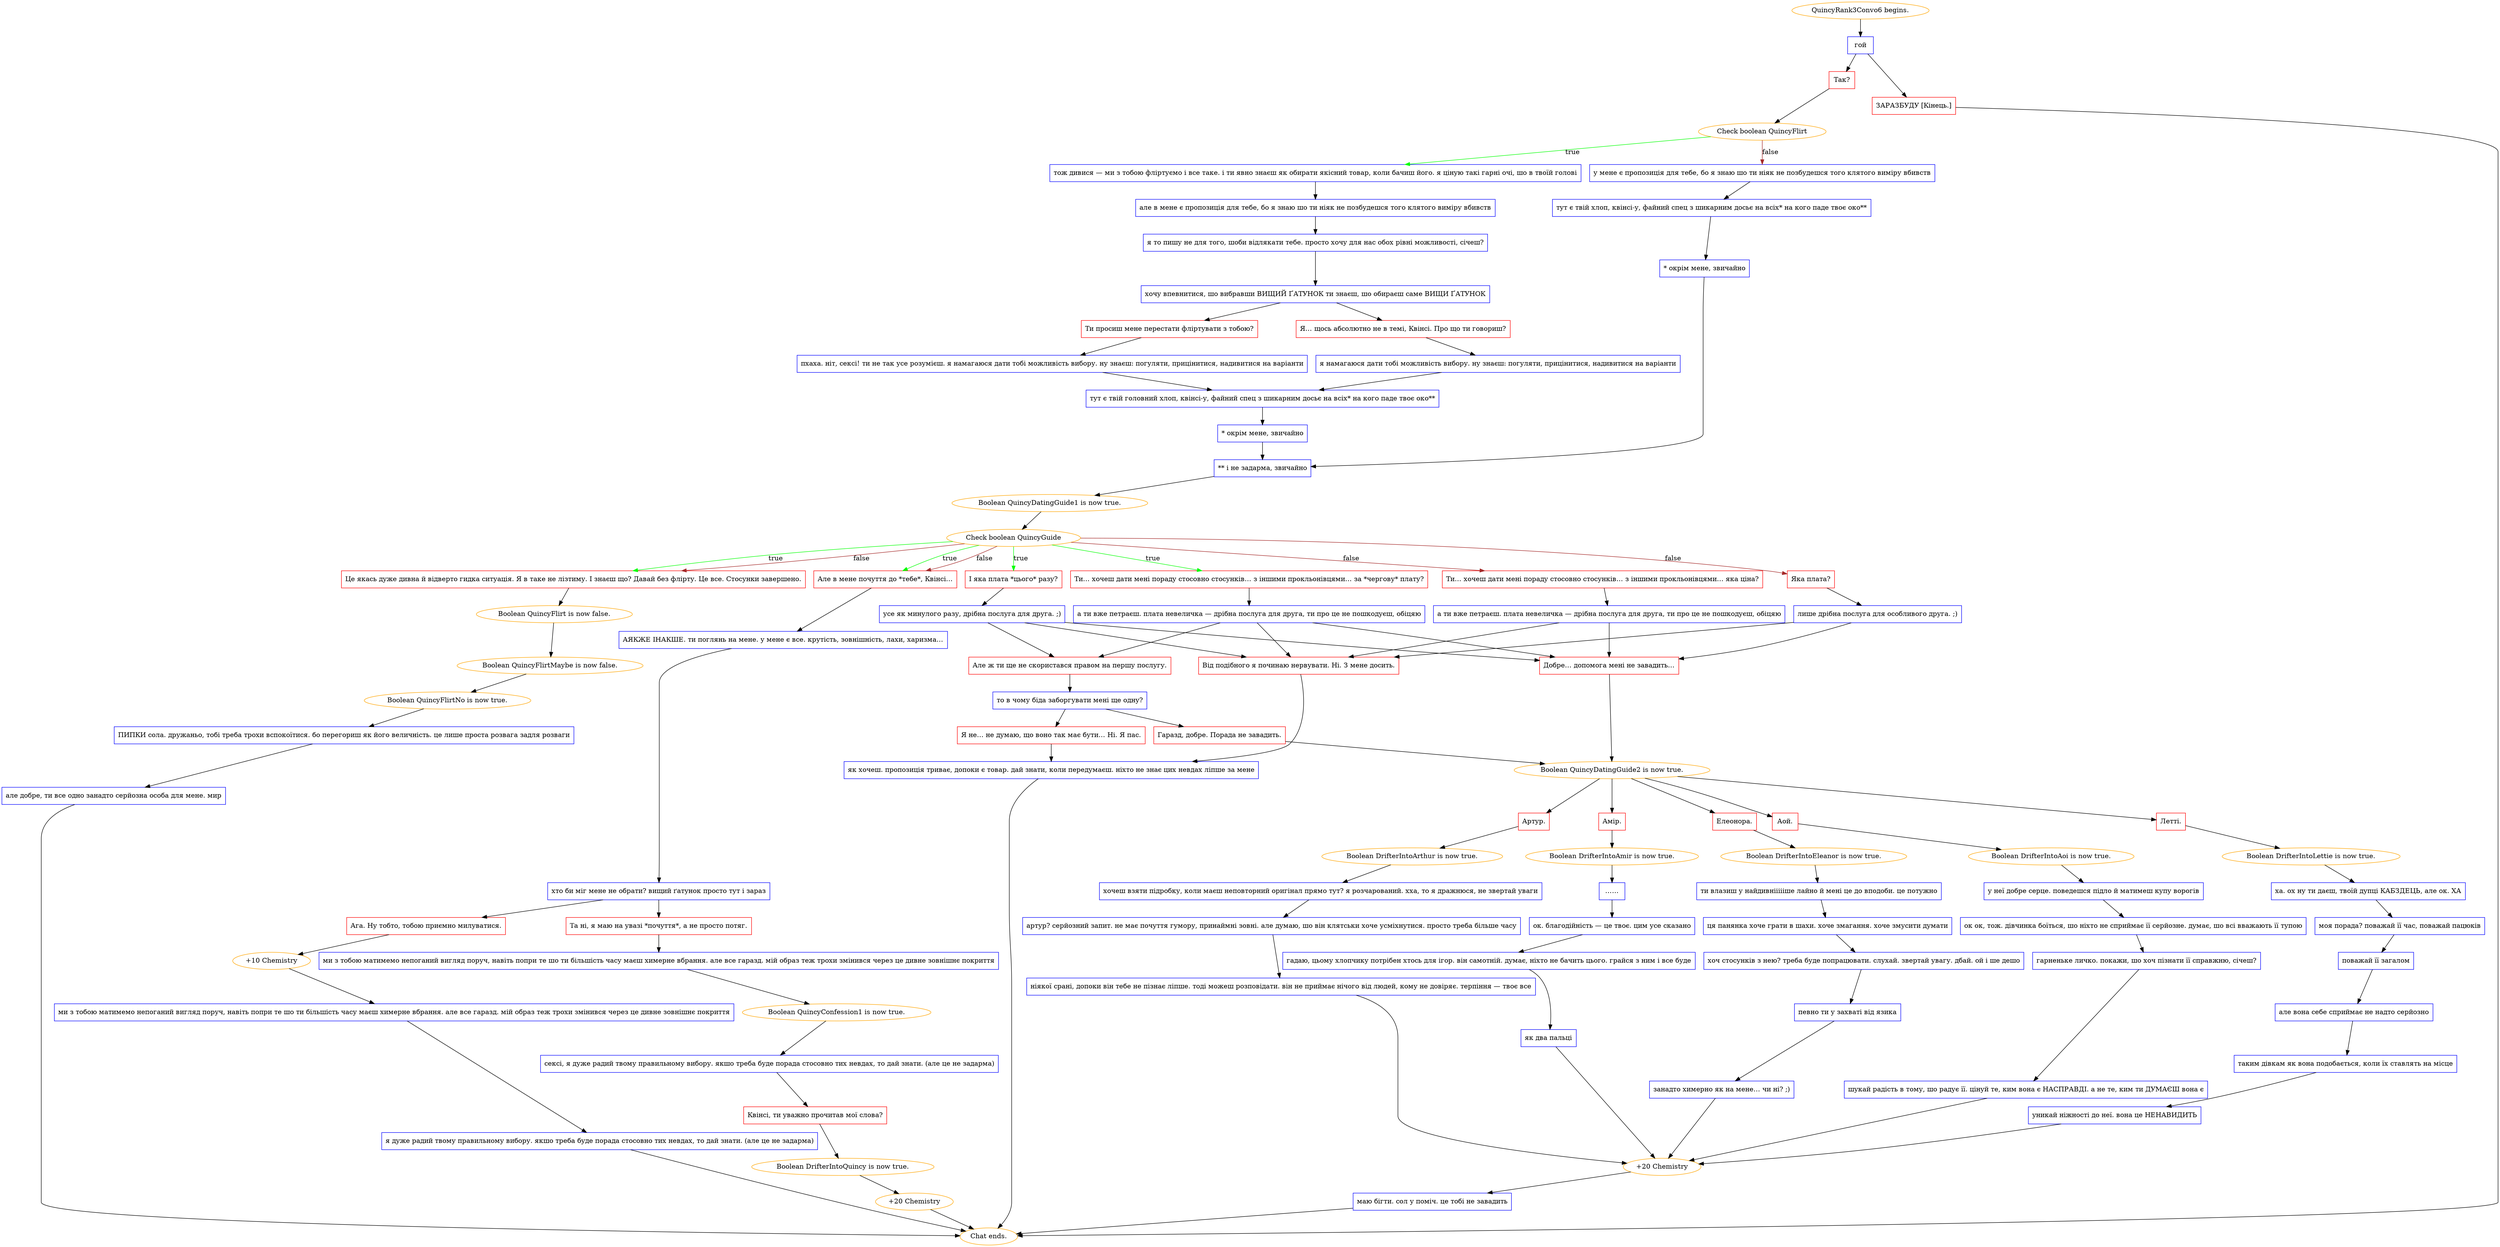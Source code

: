digraph {
	"QuincyRank3Convo6 begins." [color=orange];
		"QuincyRank3Convo6 begins." -> j4221530350;
	j4221530350 [label="гой",shape=box,color=blue];
		j4221530350 -> j4241777562;
		j4221530350 -> j1700633926;
	j4241777562 [label="Так?",shape=box,color=red];
		j4241777562 -> j1014815872;
	j1700633926 [label="ЗАРАЗБУДУ [Кінець.]",shape=box,color=red];
		j1700633926 -> "Chat ends.";
	j1014815872 [label="Check boolean QuincyFlirt",color=orange];
		j1014815872 -> j733480115 [label=true,color=green];
		j1014815872 -> j2277741317 [label=false,color=brown];
	"Chat ends." [color=orange];
	j733480115 [label="тож дивися — ми з тобою фліртуємо і все таке. і ти явно знаєш як обирати якісний товар, коли бачиш його. я ціную такі гарні очі, шо в твоїй голові",shape=box,color=blue];
		j733480115 -> j2921231486;
	j2277741317 [label="у мене є пропозиція для тебе, бо я знаю шо ти ніяк не позбудешся того клятого виміру вбивств",shape=box,color=blue];
		j2277741317 -> j3439407039;
	j2921231486 [label="але в мене є пропозиція для тебе, бо я знаю шо ти ніяк не позбудешся того клятого виміру вбивств",shape=box,color=blue];
		j2921231486 -> j3510493008;
	j3439407039 [label="тут є твій хлоп, квінсі-у, файний спец з шикарним досьє на всіх* на кого паде твоє око**",shape=box,color=blue];
		j3439407039 -> j825700230;
	j3510493008 [label="я то пишу не для того, шоби відлякати тебе. просто хочу для нас обох рівні можливості, січеш?",shape=box,color=blue];
		j3510493008 -> j1106008726;
	j825700230 [label="* окрім мене, звичайно",shape=box,color=blue];
		j825700230 -> j3884520480;
	j1106008726 [label="хочу впевнитися, шо вибравши ВИЩИЙ ҐАТУНОК ти знаєш, шо обираєш саме ВИЩИ ҐАТУНОК",shape=box,color=blue];
		j1106008726 -> j759027949;
		j1106008726 -> j2976489073;
	j3884520480 [label="** і не задарма, звичайно",shape=box,color=blue];
		j3884520480 -> j3858156737;
	j759027949 [label="Я… щось абсолютно не в темі, Квінсі. Про що ти говориш?",shape=box,color=red];
		j759027949 -> j2774505749;
	j2976489073 [label="Ти просиш мене перестати фліртувати з тобою?",shape=box,color=red];
		j2976489073 -> j2905219578;
	j3858156737 [label="Boolean QuincyDatingGuide1 is now true.",color=orange];
		j3858156737 -> j3595540058;
	j2774505749 [label="я намагаюся дати тобі можливість вибору. ну знаєш: погуляти, прицінитися, надивитися на варіанти",shape=box,color=blue];
		j2774505749 -> j3470975117;
	j2905219578 [label="пхаха. ніт, сексі! ти не так усе розумієш. я намагаюся дати тобі можливість вибору. ну знаєш: погуляти, прицінитися, надивитися на варіанти",shape=box,color=blue];
		j2905219578 -> j3470975117;
	j3595540058 [label="Check boolean QuincyGuide",color=orange];
		j3595540058 -> j601875394 [label=true,color=green];
		j3595540058 -> j176794436 [label=true,color=green];
		j3595540058 -> j3300776123 [label=true,color=green];
		j3595540058 -> j1427967 [label=true,color=green];
		j3595540058 -> j351749271 [label=false,color=brown];
		j3595540058 -> j1157065820 [label=false,color=brown];
		j3595540058 -> j3300776123 [label=false,color=brown];
		j3595540058 -> j1427967 [label=false,color=brown];
	j3470975117 [label="тут є твій головний хлоп, квінсі-у, файний спец з шикарним досьє на всіх* на кого паде твоє око**",shape=box,color=blue];
		j3470975117 -> j36984029;
	j601875394 [label="Ти… хочеш дати мені пораду стосовно стосунків… з іншими прокльонівцями… за *чергову* плату?",shape=box,color=red];
		j601875394 -> j3831547192;
	j176794436 [label="І яка плата *цього* разу?",shape=box,color=red];
		j176794436 -> j2223519700;
	j3300776123 [label="Це якась дуже дивна й відверто гидка ситуація. Я в таке не лізтиму. І знаєш що? Давай без флірту. Це все. Стосунки завершено.",shape=box,color=red];
		j3300776123 -> j209877317;
	j1427967 [label="Але в мене почуття до *тебе*, Квінсі…",shape=box,color=red];
		j1427967 -> j3689371445;
	j351749271 [label="Яка плата?",shape=box,color=red];
		j351749271 -> j1083725554;
	j1157065820 [label="Ти… хочеш дати мені пораду стосовно стосунків… з іншими прокльонівцями… яка ціна?",shape=box,color=red];
		j1157065820 -> j255004928;
	j36984029 [label="* окрім мене, звичайно",shape=box,color=blue];
		j36984029 -> j3884520480;
	j3831547192 [label="а ти вже петраєш. плата невеличка — дрібна послуга для друга, ти про це не пошкодуєш, обіцяю",shape=box,color=blue];
		j3831547192 -> j2198801964;
		j3831547192 -> j3433304759;
		j3831547192 -> j3854157185;
	j2223519700 [label="усе як минулого разу, дрібна послуга для друга. ;)",shape=box,color=blue];
		j2223519700 -> j2198801964;
		j2223519700 -> j3433304759;
		j2223519700 -> j3854157185;
	j209877317 [label="Boolean QuincyFlirt is now false.",color=orange];
		j209877317 -> j3399776308;
	j3689371445 [label="АЯКЖЕ ІНАКШЕ. ти поглянь на мене. у мене є все. крутість, зовнішність, лахи, харизма…",shape=box,color=blue];
		j3689371445 -> j280857614;
	j1083725554 [label="лише дрібна послуга для особливого друга. ;)",shape=box,color=blue];
		j1083725554 -> j3433304759;
		j1083725554 -> j3854157185;
	j255004928 [label="а ти вже петраєш. плата невеличка — дрібна послуга для друга, ти про це не пошкодуєш, обіцяю",shape=box,color=blue];
		j255004928 -> j3433304759;
		j255004928 -> j3854157185;
	j2198801964 [label="Але ж ти ще не скористався правом на першу послугу.",shape=box,color=red];
		j2198801964 -> j411153372;
	j3433304759 [label="Від подібного я починаю нервувати. Ні. З мене досить.",shape=box,color=red];
		j3433304759 -> j2203057618;
	j3854157185 [label="Добре… допомога мені не завадить…",shape=box,color=red];
		j3854157185 -> j3319277691;
	j3399776308 [label="Boolean QuincyFlirtMaybe is now false.",color=orange];
		j3399776308 -> j3510330072;
	j280857614 [label="хто би міг мене не обрати? вищий ґатунок просто тут і зараз",shape=box,color=blue];
		j280857614 -> j3867850804;
		j280857614 -> j238587560;
	j411153372 [label="то в чому біда заборгувати мені ще одну?",shape=box,color=blue];
		j411153372 -> j282316854;
		j411153372 -> j3526440864;
	j2203057618 [label="як хочеш. пропозиція триває, допоки є товар. дай знати, коли передумаєш. ніхто не знає цих невдах ліпше за мене",shape=box,color=blue];
		j2203057618 -> "Chat ends.";
	j3319277691 [label="Boolean QuincyDatingGuide2 is now true.",color=orange];
		j3319277691 -> j3631453972;
		j3319277691 -> j2706901207;
		j3319277691 -> j3753997109;
		j3319277691 -> j4092802167;
		j3319277691 -> j289728147;
	j3510330072 [label="Boolean QuincyFlirtNo is now true.",color=orange];
		j3510330072 -> j4184367815;
	j3867850804 [label="Та ні, я маю на увазі *почуття*, а не просто потяг.",shape=box,color=red];
		j3867850804 -> j1021245407;
	j238587560 [label="Ага. Ну тобто, тобою приємно милуватися.",shape=box,color=red];
		j238587560 -> j976370146;
	j282316854 [label="Я не… не думаю, що воно так має бути… Ні. Я пас.",shape=box,color=red];
		j282316854 -> j2203057618;
	j3526440864 [label="Гаразд, добре. Порада не завадить.",shape=box,color=red];
		j3526440864 -> j3319277691;
	j3631453972 [label="Летті.",shape=box,color=red];
		j3631453972 -> j2293366927;
	j2706901207 [label="Артур.",shape=box,color=red];
		j2706901207 -> j328166434;
	j3753997109 [label="Амір.",shape=box,color=red];
		j3753997109 -> j1804789895;
	j4092802167 [label="Елеонора.",shape=box,color=red];
		j4092802167 -> j2103033179;
	j289728147 [label="Аой.",shape=box,color=red];
		j289728147 -> j2153375111;
	j4184367815 [label="ПИПКИ сола. дружаньо, тобі треба трохи вспокоїтися. бо перегориш як його величність. це лише проста розвага задля розваги",shape=box,color=blue];
		j4184367815 -> j1432775431;
	j1021245407 [label="ми з тобою матимемо непоганий вигляд поруч, навіть попри те шо ти більшість часу маєш химерне вбрання. але все гаразд. мій образ теж трохи змінився через це дивне зовнішнє покриття",shape=box,color=blue];
		j1021245407 -> j3920293885;
	j976370146 [label="+10 Chemistry",color=orange];
		j976370146 -> j2480467272;
	j2293366927 [label="Boolean DrifterIntoLettie is now true.",color=orange];
		j2293366927 -> j1539678413;
	j328166434 [label="Boolean DrifterIntoArthur is now true.",color=orange];
		j328166434 -> j1648353884;
	j1804789895 [label="Boolean DrifterIntoAmir is now true.",color=orange];
		j1804789895 -> j3962473176;
	j2103033179 [label="Boolean DrifterIntoEleanor is now true.",color=orange];
		j2103033179 -> j4177039681;
	j2153375111 [label="Boolean DrifterIntoAoi is now true.",color=orange];
		j2153375111 -> j36463451;
	j1432775431 [label="але добре, ти все одно занадто серйозна особа для мене. мир",shape=box,color=blue];
		j1432775431 -> "Chat ends.";
	j3920293885 [label="Boolean QuincyConfession1 is now true.",color=orange];
		j3920293885 -> j484156891;
	j2480467272 [label="ми з тобою матимемо непоганий вигляд поруч, навіть попри те шо ти більшість часу маєш химерне вбрання. але все гаразд. мій образ теж трохи змінився через це дивне зовнішнє покриття",shape=box,color=blue];
		j2480467272 -> j4262406681;
	j1539678413 [label="ха. ох ну ти даєш, твоїй дупці КАБЗДЕЦЬ, але ок. ХА",shape=box,color=blue];
		j1539678413 -> j4235440755;
	j1648353884 [label="хочеш взяти підробку, коли маєш неповторний оригінал прямо тут? я розчарований. хха, то я дражнюся, не звертай уваги",shape=box,color=blue];
		j1648353884 -> j3088163727;
	j3962473176 [label="……",shape=box,color=blue];
		j3962473176 -> j1829134181;
	j4177039681 [label="ти влазиш у найдивніііііше лайно й мені це до вподоби. це потужно",shape=box,color=blue];
		j4177039681 -> j2485128651;
	j36463451 [label="у неї добре серце. поведешся підло й матимеш купу ворогів",shape=box,color=blue];
		j36463451 -> j233210190;
	j484156891 [label="сексі, я дуже радий твому правильному вибору. якшо треба буде порада стосовно тих невдах, то дай знати. (але це не задарма)",shape=box,color=blue];
		j484156891 -> j427245968;
	j4262406681 [label="я дуже радий твому правильному вибору. якшо треба буде порада стосовно тих невдах, то дай знати. (але це не задарма)",shape=box,color=blue];
		j4262406681 -> "Chat ends.";
	j4235440755 [label="моя порада? поважай її час, поважай пацюків",shape=box,color=blue];
		j4235440755 -> j853425729;
	j3088163727 [label="артур? серйозний запит. не має почуття гумору, принаймні зовні. але думаю, шо він клятськи хоче усміхнутися. просто треба більше часу",shape=box,color=blue];
		j3088163727 -> j1943544734;
	j1829134181 [label="ок. благодійність — це твоє. цим усе сказано",shape=box,color=blue];
		j1829134181 -> j2073847905;
	j2485128651 [label="ця панянка хоче грати в шахи. хоче змагання. хоче змусити думати",shape=box,color=blue];
		j2485128651 -> j3050282542;
	j233210190 [label="ок ок, тож. дівчинка боїться, шо ніхто не сприймає її серйозне. думає, шо всі вважають її тупою",shape=box,color=blue];
		j233210190 -> j357836004;
	j427245968 [label="Квінсі, ти уважно прочитав мої слова?",shape=box,color=red];
		j427245968 -> j359041193;
	j853425729 [label="поважай її загалом",shape=box,color=blue];
		j853425729 -> j2235542183;
	j1943544734 [label="ніякої срані, допоки він тебе не пізнає ліпше. тоді можеш розповідати. він не приймає нічого від людей, кому не довіряє. терпіння — твоє все",shape=box,color=blue];
		j1943544734 -> j2144886342;
	j2073847905 [label="гадаю, цьому хлопчику потрібен хтось для ігор. він самотній. думає, ніхто не бачить цього. грайся з ним і все буде",shape=box,color=blue];
		j2073847905 -> j438799601;
	j3050282542 [label="хоч стосунків з нею? треба буде попрацювати. слухай. звертай увагу. дбай. ой і ше дешо",shape=box,color=blue];
		j3050282542 -> j4102591171;
	j357836004 [label="гарненьке личко. покажи, шо хоч пізнати її справжню, січеш?",shape=box,color=blue];
		j357836004 -> j3185268172;
	j359041193 [label="Boolean DrifterIntoQuincy is now true.",color=orange];
		j359041193 -> j367054140;
	j2235542183 [label="але вона себе сприймає не надто серйозно",shape=box,color=blue];
		j2235542183 -> j1618912638;
	j2144886342 [label="+20 Chemistry",color=orange];
		j2144886342 -> j1055318770;
	j438799601 [label="як два пальці",shape=box,color=blue];
		j438799601 -> j2144886342;
	j4102591171 [label="певно ти у захваті від язика",shape=box,color=blue];
		j4102591171 -> j1935280061;
	j3185268172 [label="шукай радість в тому, шо радує її. цінуй те, ким вона є НАСПРАВДІ. а не те, ким ти ДУМАЄШ вона є",shape=box,color=blue];
		j3185268172 -> j2144886342;
	j367054140 [label="+20 Chemistry",color=orange];
		j367054140 -> "Chat ends.";
	j1618912638 [label="таким дівкам як вона подобається, коли їх ставлять на місце",shape=box,color=blue];
		j1618912638 -> j1659525975;
	j1055318770 [label="маю бігти. сол у поміч. це тобі не завадить",shape=box,color=blue];
		j1055318770 -> "Chat ends.";
	j1935280061 [label="занадто химерно як на мене… чи ні? ;)",shape=box,color=blue];
		j1935280061 -> j2144886342;
	j1659525975 [label="уникай ніжності до неї. вона це НЕНАВИДИТЬ",shape=box,color=blue];
		j1659525975 -> j2144886342;
}